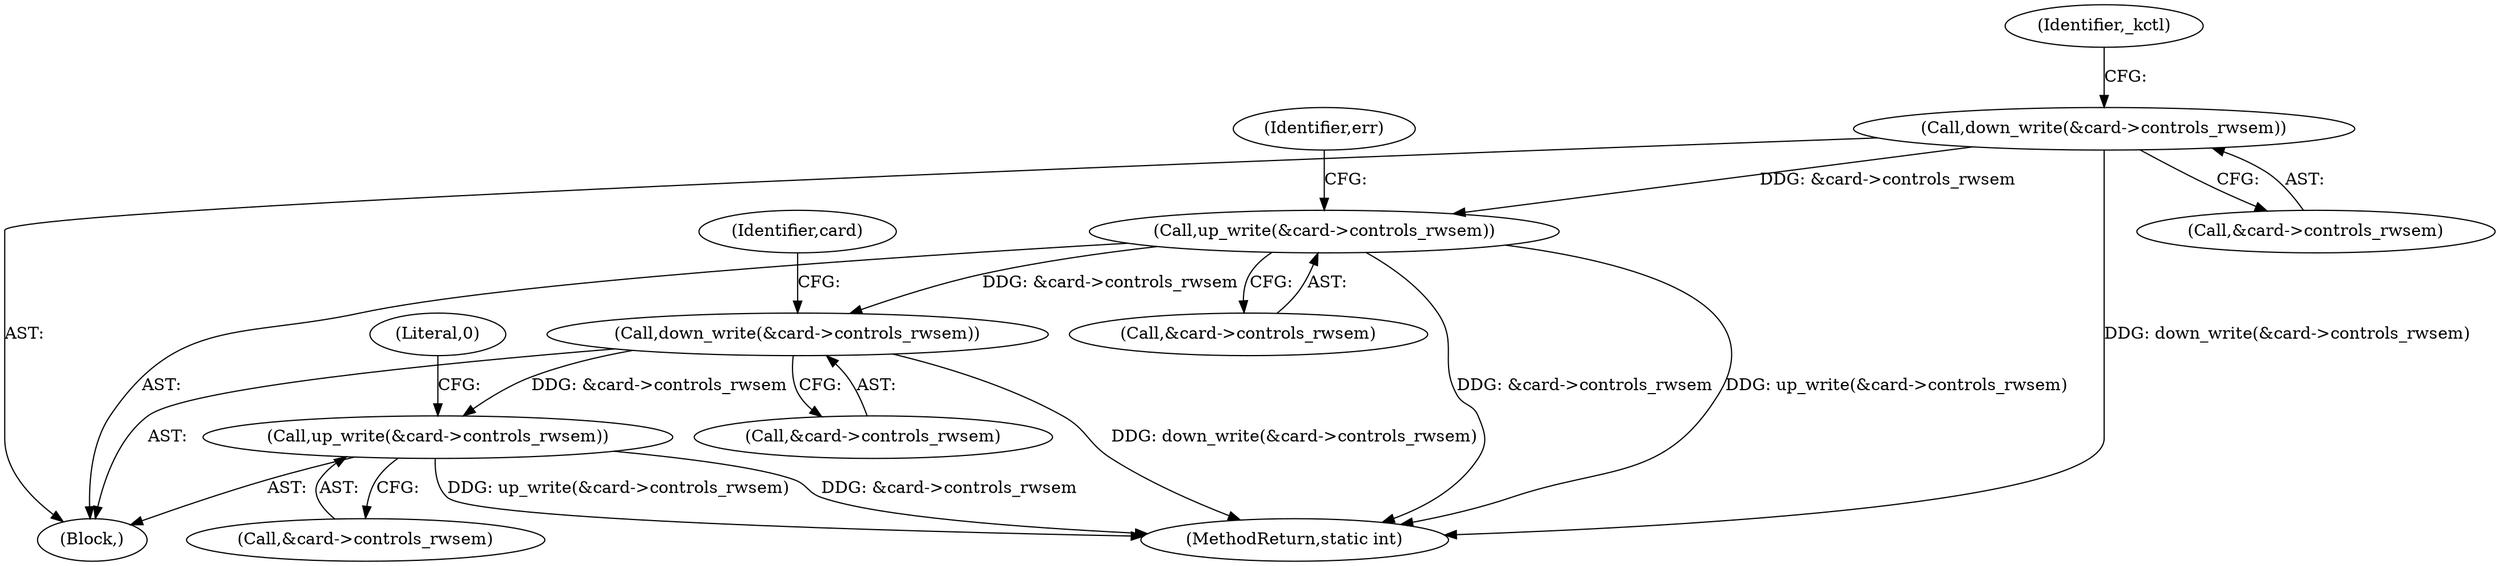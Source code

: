 digraph "0_linux_82262a46627bebb0febcc26664746c25cef08563@API" {
"1000539" [label="(Call,up_write(&card->controls_rwsem))"];
"1000530" [label="(Call,down_write(&card->controls_rwsem))"];
"1000209" [label="(Call,up_write(&card->controls_rwsem))"];
"1000170" [label="(Call,down_write(&card->controls_rwsem))"];
"1000539" [label="(Call,up_write(&card->controls_rwsem))"];
"1000531" [label="(Call,&card->controls_rwsem)"];
"1000545" [label="(Literal,0)"];
"1000209" [label="(Call,up_write(&card->controls_rwsem))"];
"1000171" [label="(Call,&card->controls_rwsem)"];
"1000176" [label="(Identifier,_kctl)"];
"1000104" [label="(Block,)"];
"1000546" [label="(MethodReturn,static int)"];
"1000530" [label="(Call,down_write(&card->controls_rwsem))"];
"1000537" [label="(Identifier,card)"];
"1000210" [label="(Call,&card->controls_rwsem)"];
"1000216" [label="(Identifier,err)"];
"1000540" [label="(Call,&card->controls_rwsem)"];
"1000170" [label="(Call,down_write(&card->controls_rwsem))"];
"1000539" -> "1000104"  [label="AST: "];
"1000539" -> "1000540"  [label="CFG: "];
"1000540" -> "1000539"  [label="AST: "];
"1000545" -> "1000539"  [label="CFG: "];
"1000539" -> "1000546"  [label="DDG: &card->controls_rwsem"];
"1000539" -> "1000546"  [label="DDG: up_write(&card->controls_rwsem)"];
"1000530" -> "1000539"  [label="DDG: &card->controls_rwsem"];
"1000530" -> "1000104"  [label="AST: "];
"1000530" -> "1000531"  [label="CFG: "];
"1000531" -> "1000530"  [label="AST: "];
"1000537" -> "1000530"  [label="CFG: "];
"1000530" -> "1000546"  [label="DDG: down_write(&card->controls_rwsem)"];
"1000209" -> "1000530"  [label="DDG: &card->controls_rwsem"];
"1000209" -> "1000104"  [label="AST: "];
"1000209" -> "1000210"  [label="CFG: "];
"1000210" -> "1000209"  [label="AST: "];
"1000216" -> "1000209"  [label="CFG: "];
"1000209" -> "1000546"  [label="DDG: up_write(&card->controls_rwsem)"];
"1000209" -> "1000546"  [label="DDG: &card->controls_rwsem"];
"1000170" -> "1000209"  [label="DDG: &card->controls_rwsem"];
"1000170" -> "1000104"  [label="AST: "];
"1000170" -> "1000171"  [label="CFG: "];
"1000171" -> "1000170"  [label="AST: "];
"1000176" -> "1000170"  [label="CFG: "];
"1000170" -> "1000546"  [label="DDG: down_write(&card->controls_rwsem)"];
}
